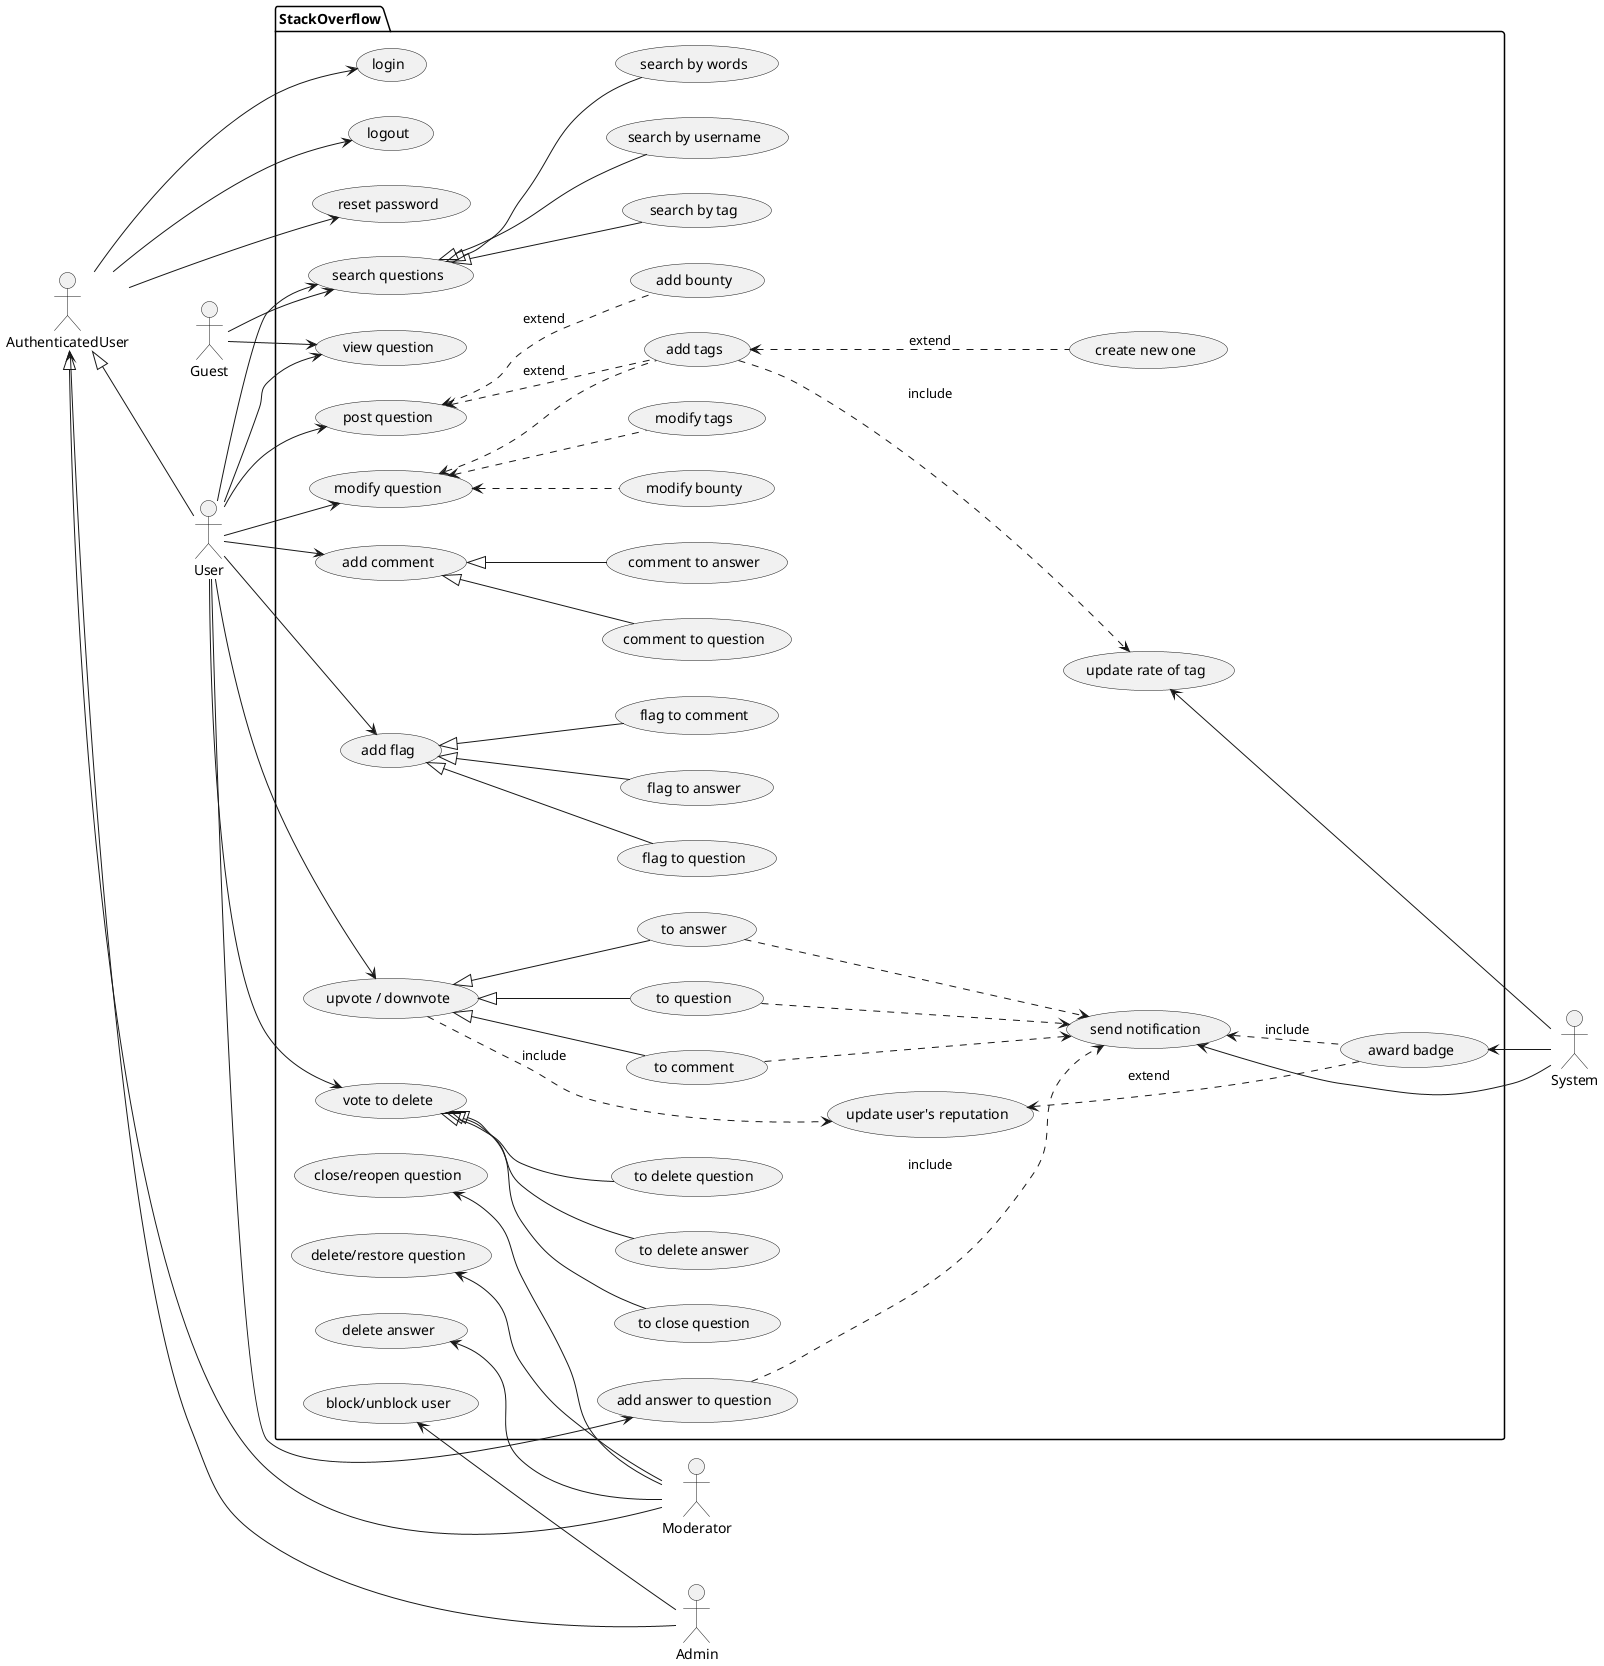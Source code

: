 @startuml
left to right direction

actor Guest
actor AuthenticatedUser
actor User
actor Moderator
actor Admin
actor System

package StackOverflow {
    Guest --> (view question)
    Guest --> (search questions)
        (search questions) <|-- (search by tag)
        (search questions) <|-- (search by username)
        (search questions) <|-- (search by words)

    AuthenticatedUser --> (login)
    AuthenticatedUser --> (logout)
    AuthenticatedUser --> (reset password)

    AuthenticatedUser <|-- User
    User --> (view question)
    User --> (search questions)
    User --> (post question)
        (post question) <.. (add tags): extend
            (add tags) ..> (update rate of tag): include
            (add tags) <.. (create new one): extend
        (post question) <.. (add bounty): extend
    User --> (modify question)
        (modify question) <.. (modify bounty)
        (modify question) <.. (modify tags)
        (modify question) <.. (add tags)

    User --> (add answer to question)
        (add answer to question) ..> (send notification): include
    User --> (add comment)
        (add comment) <|-- (comment to question)
        (add comment) <|-- (comment to answer)
    User --> (add flag)
        (add flag) <|-- (flag to question)
        (add flag) <|-- (flag to answer)
        (add flag) <|-- (flag to comment)
    User --> (upvote / downvote)
        (upvote / downvote) <|-- (to question)
            (to question) ..> (send notification)
        (upvote / downvote) <|-- (to answer)
            (to answer) ..> (send notification)
        (upvote / downvote) <|-- (to comment)
            (to comment) ..> (send notification)
        (upvote / downvote) ..> (update user's reputation): include
    User --> (vote to delete)
        (vote to delete) <|-- (to delete question)
        (vote to delete) <|-- (to close question)
        (vote to delete) <|-- (to delete answer)

    AuthenticatedUser <|-- Moderator
    (close/reopen question) <-- Moderator
    (delete/restore question) <-- Moderator
    (delete answer) <-- Moderator

    AuthenticatedUser <-- Admin
    (block/unblock user) <-- Admin

    (send notification) <-- System
        (send notification) <.. (award badge): include
    (update user's reputation) <.. (award badge): extend
    (award badge) <-- System
    (update rate of tag) <-- System
}

@enduml
